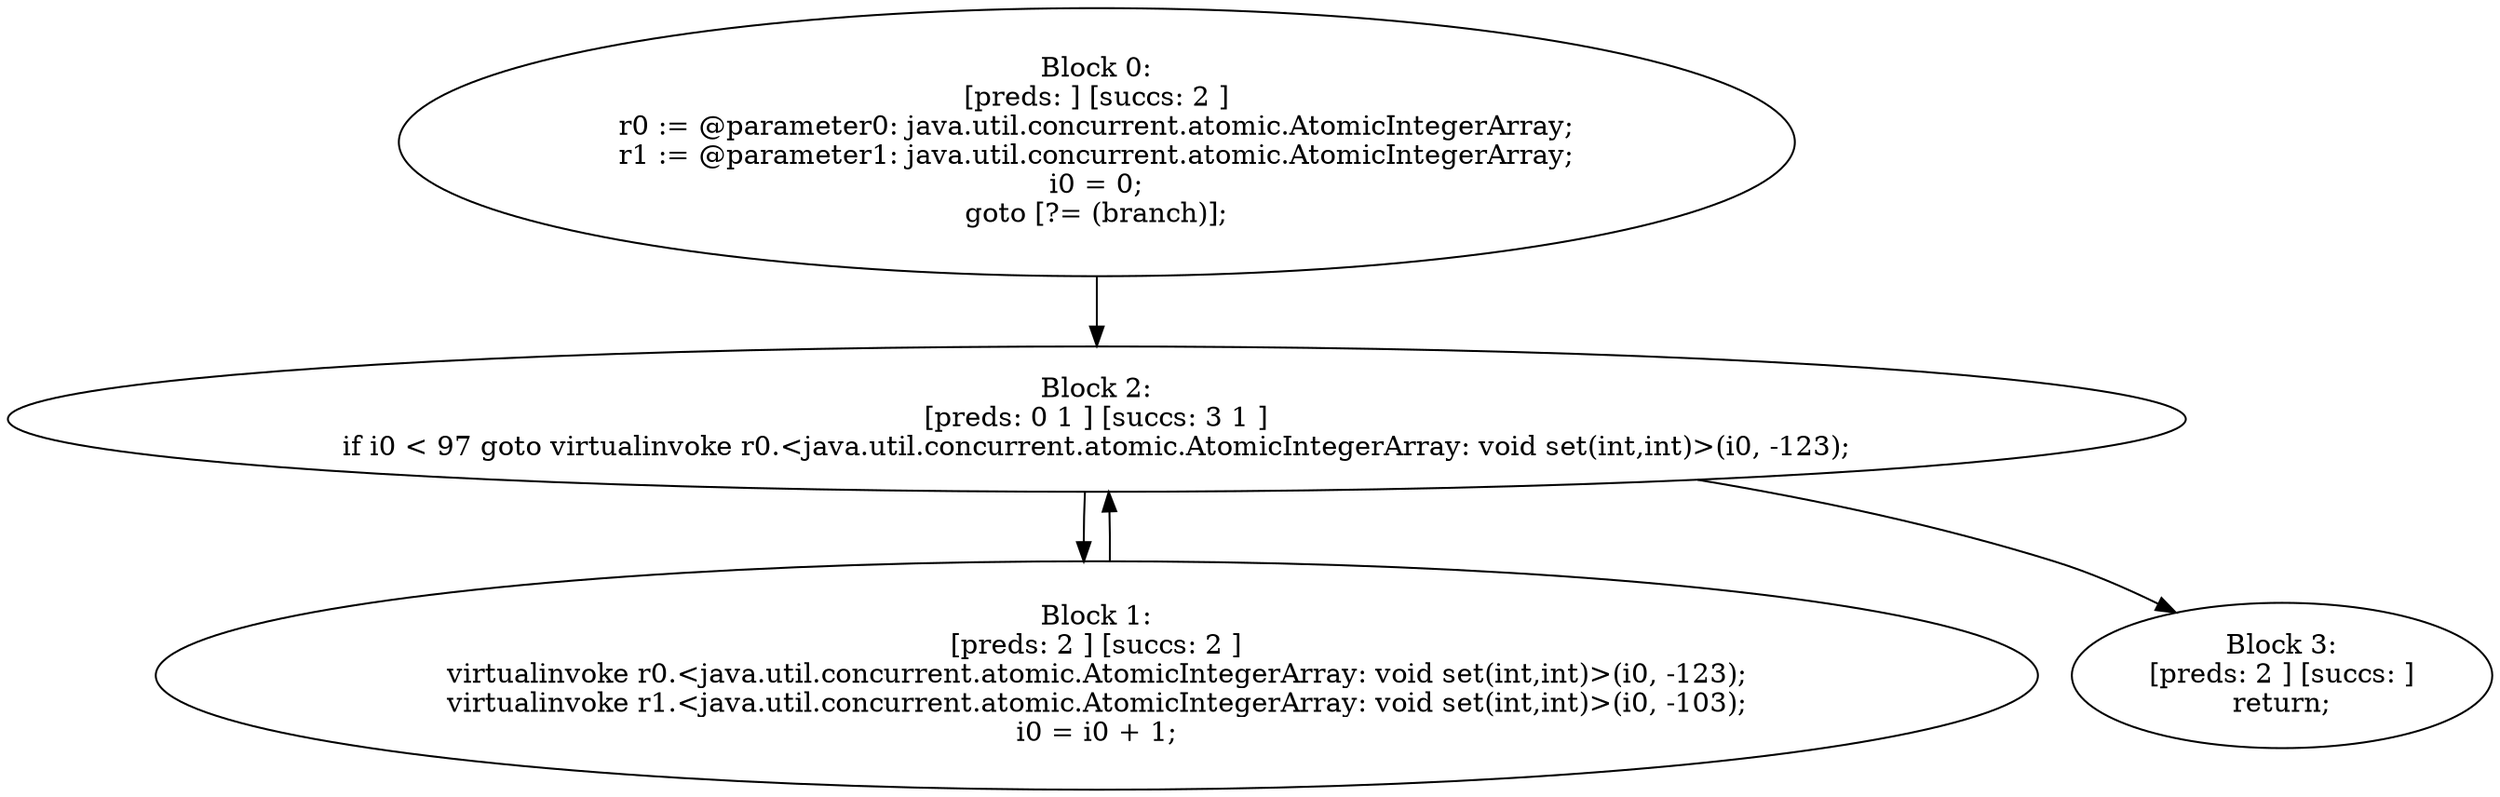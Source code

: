 digraph "unitGraph" {
    "Block 0:
[preds: ] [succs: 2 ]
r0 := @parameter0: java.util.concurrent.atomic.AtomicIntegerArray;
r1 := @parameter1: java.util.concurrent.atomic.AtomicIntegerArray;
i0 = 0;
goto [?= (branch)];
"
    "Block 1:
[preds: 2 ] [succs: 2 ]
virtualinvoke r0.<java.util.concurrent.atomic.AtomicIntegerArray: void set(int,int)>(i0, -123);
virtualinvoke r1.<java.util.concurrent.atomic.AtomicIntegerArray: void set(int,int)>(i0, -103);
i0 = i0 + 1;
"
    "Block 2:
[preds: 0 1 ] [succs: 3 1 ]
if i0 < 97 goto virtualinvoke r0.<java.util.concurrent.atomic.AtomicIntegerArray: void set(int,int)>(i0, -123);
"
    "Block 3:
[preds: 2 ] [succs: ]
return;
"
    "Block 0:
[preds: ] [succs: 2 ]
r0 := @parameter0: java.util.concurrent.atomic.AtomicIntegerArray;
r1 := @parameter1: java.util.concurrent.atomic.AtomicIntegerArray;
i0 = 0;
goto [?= (branch)];
"->"Block 2:
[preds: 0 1 ] [succs: 3 1 ]
if i0 < 97 goto virtualinvoke r0.<java.util.concurrent.atomic.AtomicIntegerArray: void set(int,int)>(i0, -123);
";
    "Block 1:
[preds: 2 ] [succs: 2 ]
virtualinvoke r0.<java.util.concurrent.atomic.AtomicIntegerArray: void set(int,int)>(i0, -123);
virtualinvoke r1.<java.util.concurrent.atomic.AtomicIntegerArray: void set(int,int)>(i0, -103);
i0 = i0 + 1;
"->"Block 2:
[preds: 0 1 ] [succs: 3 1 ]
if i0 < 97 goto virtualinvoke r0.<java.util.concurrent.atomic.AtomicIntegerArray: void set(int,int)>(i0, -123);
";
    "Block 2:
[preds: 0 1 ] [succs: 3 1 ]
if i0 < 97 goto virtualinvoke r0.<java.util.concurrent.atomic.AtomicIntegerArray: void set(int,int)>(i0, -123);
"->"Block 3:
[preds: 2 ] [succs: ]
return;
";
    "Block 2:
[preds: 0 1 ] [succs: 3 1 ]
if i0 < 97 goto virtualinvoke r0.<java.util.concurrent.atomic.AtomicIntegerArray: void set(int,int)>(i0, -123);
"->"Block 1:
[preds: 2 ] [succs: 2 ]
virtualinvoke r0.<java.util.concurrent.atomic.AtomicIntegerArray: void set(int,int)>(i0, -123);
virtualinvoke r1.<java.util.concurrent.atomic.AtomicIntegerArray: void set(int,int)>(i0, -103);
i0 = i0 + 1;
";
}
